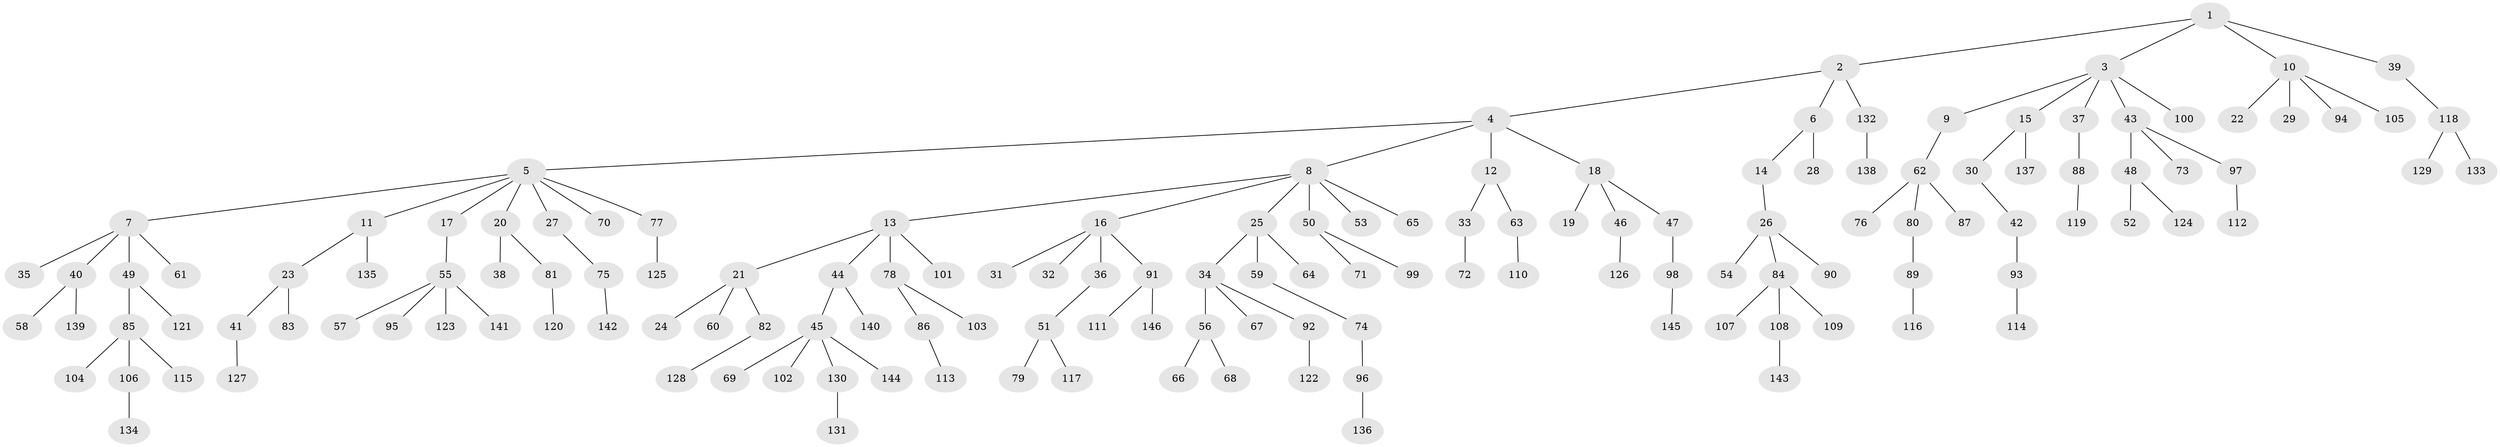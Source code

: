 // Generated by graph-tools (version 1.1) at 2025/11/02/27/25 16:11:25]
// undirected, 146 vertices, 145 edges
graph export_dot {
graph [start="1"]
  node [color=gray90,style=filled];
  1;
  2;
  3;
  4;
  5;
  6;
  7;
  8;
  9;
  10;
  11;
  12;
  13;
  14;
  15;
  16;
  17;
  18;
  19;
  20;
  21;
  22;
  23;
  24;
  25;
  26;
  27;
  28;
  29;
  30;
  31;
  32;
  33;
  34;
  35;
  36;
  37;
  38;
  39;
  40;
  41;
  42;
  43;
  44;
  45;
  46;
  47;
  48;
  49;
  50;
  51;
  52;
  53;
  54;
  55;
  56;
  57;
  58;
  59;
  60;
  61;
  62;
  63;
  64;
  65;
  66;
  67;
  68;
  69;
  70;
  71;
  72;
  73;
  74;
  75;
  76;
  77;
  78;
  79;
  80;
  81;
  82;
  83;
  84;
  85;
  86;
  87;
  88;
  89;
  90;
  91;
  92;
  93;
  94;
  95;
  96;
  97;
  98;
  99;
  100;
  101;
  102;
  103;
  104;
  105;
  106;
  107;
  108;
  109;
  110;
  111;
  112;
  113;
  114;
  115;
  116;
  117;
  118;
  119;
  120;
  121;
  122;
  123;
  124;
  125;
  126;
  127;
  128;
  129;
  130;
  131;
  132;
  133;
  134;
  135;
  136;
  137;
  138;
  139;
  140;
  141;
  142;
  143;
  144;
  145;
  146;
  1 -- 2;
  1 -- 3;
  1 -- 10;
  1 -- 39;
  2 -- 4;
  2 -- 6;
  2 -- 132;
  3 -- 9;
  3 -- 15;
  3 -- 37;
  3 -- 43;
  3 -- 100;
  4 -- 5;
  4 -- 8;
  4 -- 12;
  4 -- 18;
  5 -- 7;
  5 -- 11;
  5 -- 17;
  5 -- 20;
  5 -- 27;
  5 -- 70;
  5 -- 77;
  6 -- 14;
  6 -- 28;
  7 -- 35;
  7 -- 40;
  7 -- 49;
  7 -- 61;
  8 -- 13;
  8 -- 16;
  8 -- 25;
  8 -- 50;
  8 -- 53;
  8 -- 65;
  9 -- 62;
  10 -- 22;
  10 -- 29;
  10 -- 94;
  10 -- 105;
  11 -- 23;
  11 -- 135;
  12 -- 33;
  12 -- 63;
  13 -- 21;
  13 -- 44;
  13 -- 78;
  13 -- 101;
  14 -- 26;
  15 -- 30;
  15 -- 137;
  16 -- 31;
  16 -- 32;
  16 -- 36;
  16 -- 91;
  17 -- 55;
  18 -- 19;
  18 -- 46;
  18 -- 47;
  20 -- 38;
  20 -- 81;
  21 -- 24;
  21 -- 60;
  21 -- 82;
  23 -- 41;
  23 -- 83;
  25 -- 34;
  25 -- 59;
  25 -- 64;
  26 -- 54;
  26 -- 84;
  26 -- 90;
  27 -- 75;
  30 -- 42;
  33 -- 72;
  34 -- 56;
  34 -- 67;
  34 -- 92;
  36 -- 51;
  37 -- 88;
  39 -- 118;
  40 -- 58;
  40 -- 139;
  41 -- 127;
  42 -- 93;
  43 -- 48;
  43 -- 73;
  43 -- 97;
  44 -- 45;
  44 -- 140;
  45 -- 69;
  45 -- 102;
  45 -- 130;
  45 -- 144;
  46 -- 126;
  47 -- 98;
  48 -- 52;
  48 -- 124;
  49 -- 85;
  49 -- 121;
  50 -- 71;
  50 -- 99;
  51 -- 79;
  51 -- 117;
  55 -- 57;
  55 -- 95;
  55 -- 123;
  55 -- 141;
  56 -- 66;
  56 -- 68;
  59 -- 74;
  62 -- 76;
  62 -- 80;
  62 -- 87;
  63 -- 110;
  74 -- 96;
  75 -- 142;
  77 -- 125;
  78 -- 86;
  78 -- 103;
  80 -- 89;
  81 -- 120;
  82 -- 128;
  84 -- 107;
  84 -- 108;
  84 -- 109;
  85 -- 104;
  85 -- 106;
  85 -- 115;
  86 -- 113;
  88 -- 119;
  89 -- 116;
  91 -- 111;
  91 -- 146;
  92 -- 122;
  93 -- 114;
  96 -- 136;
  97 -- 112;
  98 -- 145;
  106 -- 134;
  108 -- 143;
  118 -- 129;
  118 -- 133;
  130 -- 131;
  132 -- 138;
}
